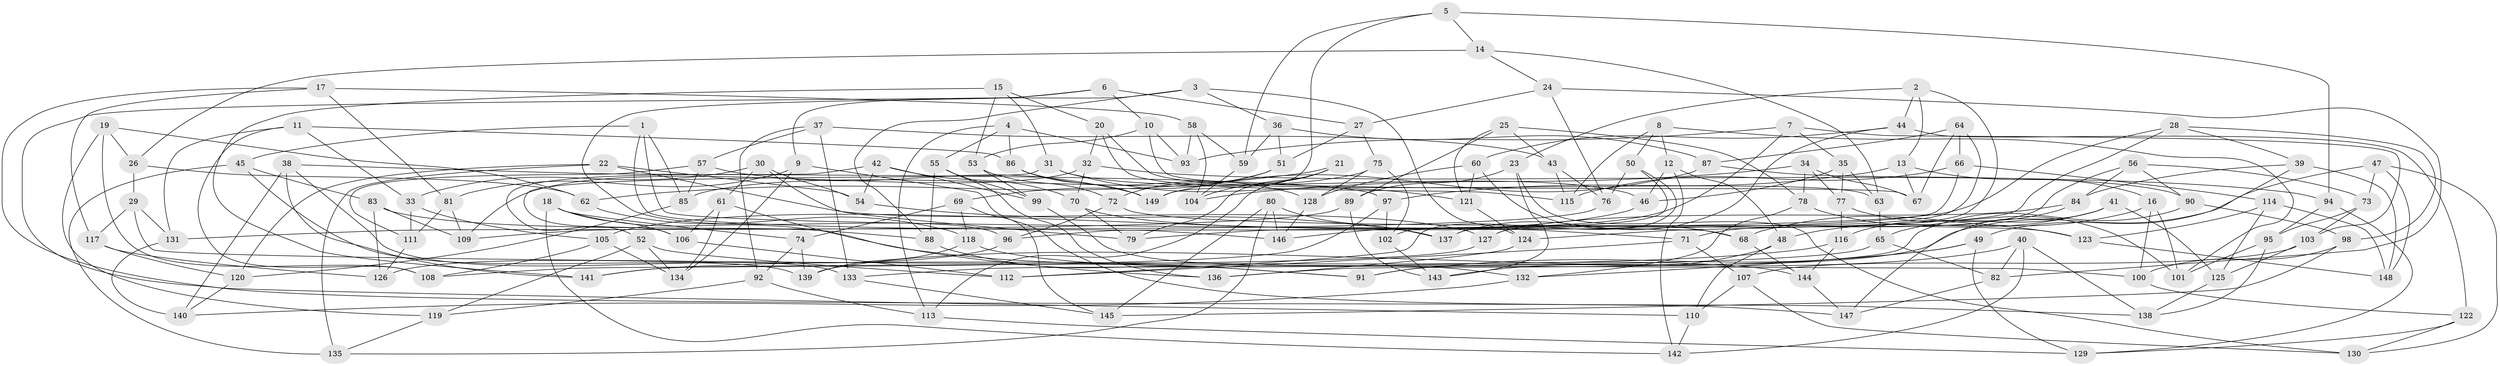 // Generated by graph-tools (version 1.1) at 2025/02/03/09/25 03:02:53]
// undirected, 149 vertices, 298 edges
graph export_dot {
graph [start="1"]
  node [color=gray90,style=filled];
  1;
  2;
  3;
  4;
  5;
  6;
  7;
  8;
  9;
  10;
  11;
  12;
  13;
  14;
  15;
  16;
  17;
  18;
  19;
  20;
  21;
  22;
  23;
  24;
  25;
  26;
  27;
  28;
  29;
  30;
  31;
  32;
  33;
  34;
  35;
  36;
  37;
  38;
  39;
  40;
  41;
  42;
  43;
  44;
  45;
  46;
  47;
  48;
  49;
  50;
  51;
  52;
  53;
  54;
  55;
  56;
  57;
  58;
  59;
  60;
  61;
  62;
  63;
  64;
  65;
  66;
  67;
  68;
  69;
  70;
  71;
  72;
  73;
  74;
  75;
  76;
  77;
  78;
  79;
  80;
  81;
  82;
  83;
  84;
  85;
  86;
  87;
  88;
  89;
  90;
  91;
  92;
  93;
  94;
  95;
  96;
  97;
  98;
  99;
  100;
  101;
  102;
  103;
  104;
  105;
  106;
  107;
  108;
  109;
  110;
  111;
  112;
  113;
  114;
  115;
  116;
  117;
  118;
  119;
  120;
  121;
  122;
  123;
  124;
  125;
  126;
  127;
  128;
  129;
  130;
  131;
  132;
  133;
  134;
  135;
  136;
  137;
  138;
  139;
  140;
  141;
  142;
  143;
  144;
  145;
  146;
  147;
  148;
  149;
  1 -- 68;
  1 -- 85;
  1 -- 146;
  1 -- 45;
  2 -- 13;
  2 -- 127;
  2 -- 44;
  2 -- 23;
  3 -- 88;
  3 -- 124;
  3 -- 36;
  3 -- 9;
  4 -- 113;
  4 -- 93;
  4 -- 86;
  4 -- 55;
  5 -- 59;
  5 -- 94;
  5 -- 14;
  5 -- 149;
  6 -- 96;
  6 -- 110;
  6 -- 10;
  6 -- 27;
  7 -- 93;
  7 -- 35;
  7 -- 103;
  7 -- 146;
  8 -- 50;
  8 -- 101;
  8 -- 115;
  8 -- 12;
  9 -- 81;
  9 -- 134;
  9 -- 138;
  10 -- 67;
  10 -- 53;
  10 -- 93;
  11 -- 86;
  11 -- 131;
  11 -- 108;
  11 -- 33;
  12 -- 48;
  12 -- 142;
  12 -- 46;
  13 -- 97;
  13 -- 67;
  13 -- 16;
  14 -- 26;
  14 -- 63;
  14 -- 24;
  15 -- 31;
  15 -- 20;
  15 -- 53;
  15 -- 141;
  16 -- 100;
  16 -- 101;
  16 -- 68;
  17 -- 81;
  17 -- 147;
  17 -- 117;
  17 -- 58;
  18 -- 74;
  18 -- 91;
  18 -- 142;
  18 -- 106;
  19 -- 26;
  19 -- 119;
  19 -- 62;
  19 -- 108;
  20 -- 115;
  20 -- 32;
  20 -- 63;
  21 -- 113;
  21 -- 62;
  21 -- 104;
  21 -- 79;
  22 -- 54;
  22 -- 120;
  22 -- 135;
  22 -- 127;
  23 -- 89;
  23 -- 143;
  23 -- 130;
  24 -- 27;
  24 -- 82;
  24 -- 76;
  25 -- 89;
  25 -- 43;
  25 -- 78;
  25 -- 121;
  26 -- 62;
  26 -- 29;
  27 -- 51;
  27 -- 75;
  28 -- 124;
  28 -- 98;
  28 -- 79;
  28 -- 39;
  29 -- 100;
  29 -- 117;
  29 -- 131;
  30 -- 61;
  30 -- 79;
  30 -- 54;
  30 -- 33;
  31 -- 106;
  31 -- 121;
  31 -- 46;
  32 -- 109;
  32 -- 94;
  32 -- 70;
  33 -- 105;
  33 -- 111;
  34 -- 67;
  34 -- 77;
  34 -- 104;
  34 -- 78;
  35 -- 77;
  35 -- 63;
  35 -- 46;
  36 -- 59;
  36 -- 51;
  36 -- 87;
  37 -- 133;
  37 -- 43;
  37 -- 92;
  37 -- 57;
  38 -- 141;
  38 -- 133;
  38 -- 97;
  38 -- 140;
  39 -- 84;
  39 -- 148;
  39 -- 49;
  40 -- 139;
  40 -- 82;
  40 -- 138;
  40 -- 142;
  41 -- 48;
  41 -- 65;
  41 -- 147;
  41 -- 125;
  42 -- 54;
  42 -- 70;
  42 -- 99;
  42 -- 52;
  43 -- 115;
  43 -- 76;
  44 -- 60;
  44 -- 122;
  44 -- 137;
  45 -- 135;
  45 -- 139;
  45 -- 83;
  46 -- 105;
  47 -- 148;
  47 -- 130;
  47 -- 73;
  47 -- 91;
  48 -- 143;
  48 -- 110;
  49 -- 132;
  49 -- 91;
  49 -- 129;
  50 -- 112;
  50 -- 102;
  50 -- 76;
  51 -- 69;
  51 -- 72;
  52 -- 112;
  52 -- 119;
  52 -- 134;
  53 -- 99;
  53 -- 72;
  54 -- 137;
  55 -- 136;
  55 -- 88;
  55 -- 99;
  56 -- 84;
  56 -- 90;
  56 -- 71;
  56 -- 73;
  57 -- 85;
  57 -- 149;
  57 -- 111;
  58 -- 59;
  58 -- 93;
  58 -- 104;
  59 -- 104;
  60 -- 121;
  60 -- 68;
  60 -- 128;
  61 -- 106;
  61 -- 134;
  61 -- 136;
  62 -- 118;
  63 -- 65;
  64 -- 137;
  64 -- 67;
  64 -- 66;
  64 -- 87;
  65 -- 133;
  65 -- 82;
  66 -- 115;
  66 -- 114;
  66 -- 96;
  68 -- 144;
  69 -- 145;
  69 -- 74;
  69 -- 118;
  70 -- 79;
  70 -- 71;
  71 -- 107;
  71 -- 112;
  72 -- 96;
  72 -- 123;
  73 -- 95;
  73 -- 103;
  74 -- 139;
  74 -- 92;
  75 -- 128;
  75 -- 102;
  75 -- 85;
  76 -- 109;
  77 -- 116;
  77 -- 101;
  78 -- 123;
  78 -- 132;
  80 -- 145;
  80 -- 135;
  80 -- 137;
  80 -- 146;
  81 -- 111;
  81 -- 109;
  82 -- 147;
  83 -- 109;
  83 -- 126;
  83 -- 88;
  84 -- 116;
  84 -- 127;
  85 -- 120;
  86 -- 128;
  86 -- 149;
  87 -- 149;
  87 -- 90;
  88 -- 91;
  89 -- 143;
  89 -- 131;
  90 -- 136;
  90 -- 98;
  92 -- 113;
  92 -- 119;
  94 -- 95;
  94 -- 129;
  95 -- 138;
  95 -- 101;
  96 -- 126;
  97 -- 102;
  97 -- 108;
  98 -- 145;
  98 -- 100;
  99 -- 132;
  100 -- 122;
  102 -- 143;
  103 -- 107;
  103 -- 125;
  105 -- 108;
  105 -- 134;
  106 -- 112;
  107 -- 110;
  107 -- 130;
  110 -- 142;
  111 -- 126;
  113 -- 129;
  114 -- 123;
  114 -- 125;
  114 -- 148;
  116 -- 144;
  116 -- 141;
  117 -- 120;
  117 -- 126;
  118 -- 139;
  118 -- 144;
  119 -- 135;
  120 -- 140;
  121 -- 124;
  122 -- 129;
  122 -- 130;
  123 -- 148;
  124 -- 136;
  125 -- 138;
  127 -- 141;
  128 -- 146;
  131 -- 140;
  132 -- 140;
  133 -- 145;
  144 -- 147;
}
